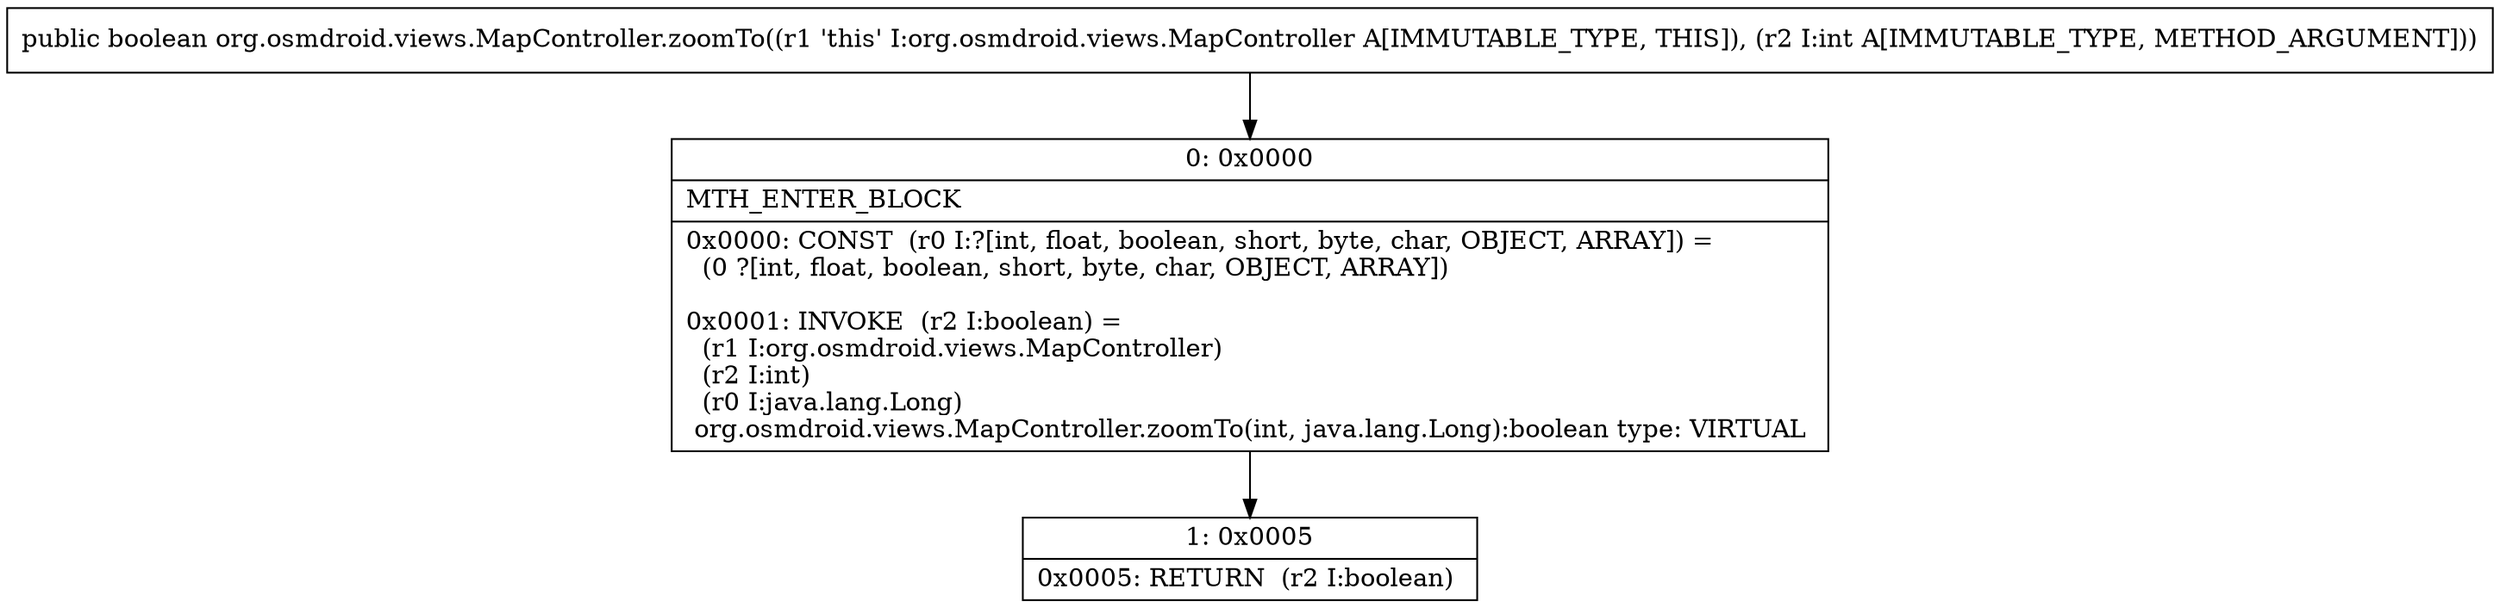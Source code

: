 digraph "CFG fororg.osmdroid.views.MapController.zoomTo(I)Z" {
Node_0 [shape=record,label="{0\:\ 0x0000|MTH_ENTER_BLOCK\l|0x0000: CONST  (r0 I:?[int, float, boolean, short, byte, char, OBJECT, ARRAY]) = \l  (0 ?[int, float, boolean, short, byte, char, OBJECT, ARRAY])\l \l0x0001: INVOKE  (r2 I:boolean) = \l  (r1 I:org.osmdroid.views.MapController)\l  (r2 I:int)\l  (r0 I:java.lang.Long)\l org.osmdroid.views.MapController.zoomTo(int, java.lang.Long):boolean type: VIRTUAL \l}"];
Node_1 [shape=record,label="{1\:\ 0x0005|0x0005: RETURN  (r2 I:boolean) \l}"];
MethodNode[shape=record,label="{public boolean org.osmdroid.views.MapController.zoomTo((r1 'this' I:org.osmdroid.views.MapController A[IMMUTABLE_TYPE, THIS]), (r2 I:int A[IMMUTABLE_TYPE, METHOD_ARGUMENT])) }"];
MethodNode -> Node_0;
Node_0 -> Node_1;
}

